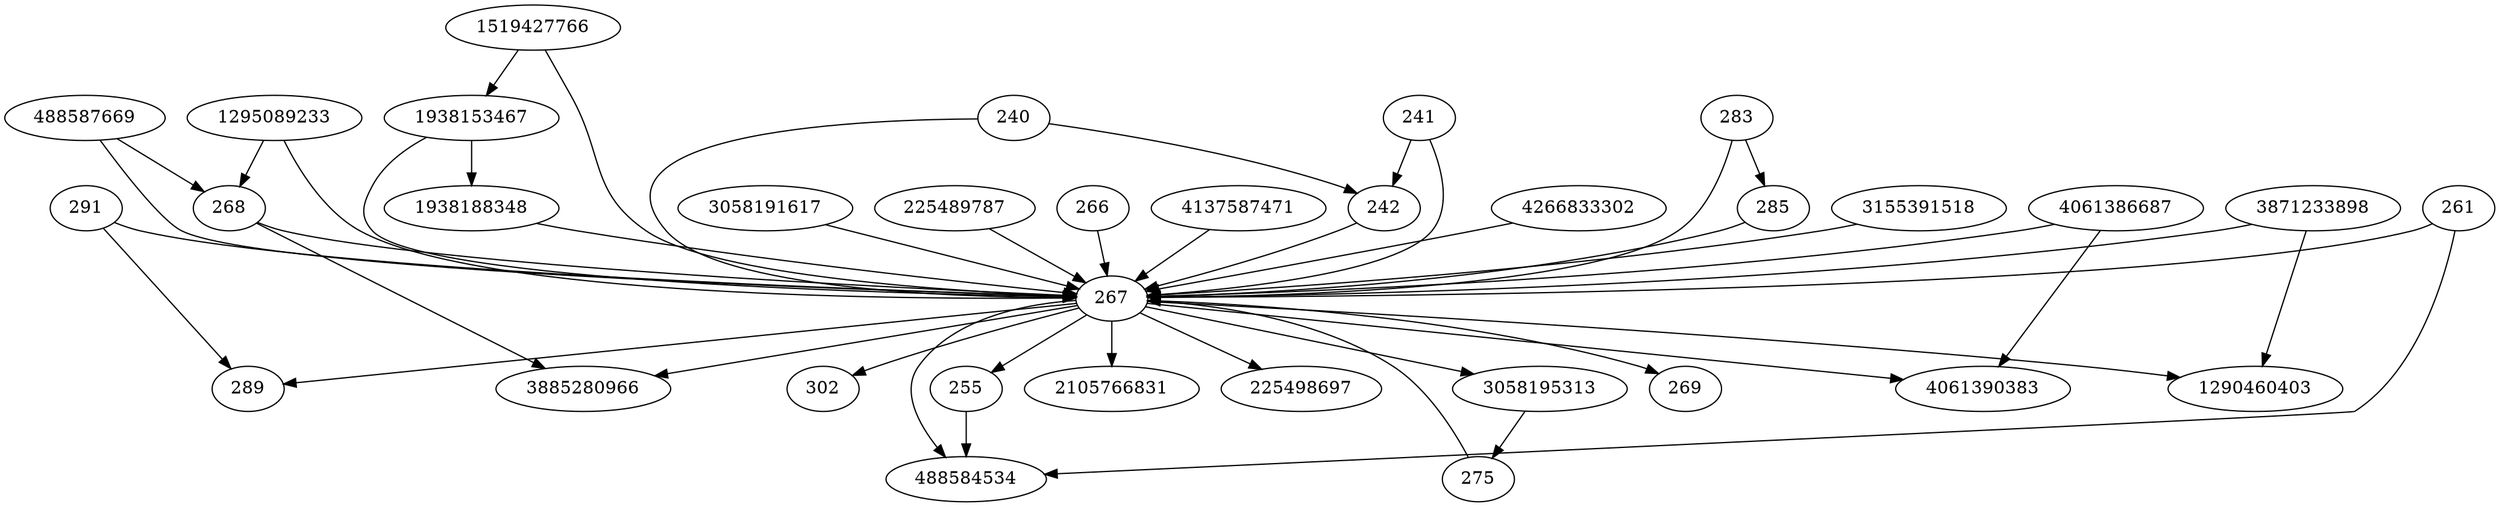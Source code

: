 strict digraph  {
3058191617;
225489787;
261;
266;
267;
268;
269;
4137587471;
275;
488587669;
4266833302;
283;
285;
3155391518;
289;
291;
302;
2105766831;
4061390383;
1519427766;
1938188348;
4061386687;
3885280966;
225498697;
1295089233;
488584534;
3871233898;
240;
241;
242;
3058195313;
1290460403;
1938153467;
255;
3058191617 -> 267;
225489787 -> 267;
261 -> 267;
261 -> 488584534;
266 -> 267;
267 -> 255;
267 -> 289;
267 -> 3058195313;
267 -> 302;
267 -> 488584534;
267 -> 2105766831;
267 -> 1290460403;
267 -> 4061390383;
267 -> 225498697;
267 -> 269;
267 -> 3885280966;
268 -> 267;
268 -> 3885280966;
4137587471 -> 267;
275 -> 267;
488587669 -> 267;
488587669 -> 268;
4266833302 -> 267;
283 -> 285;
283 -> 267;
285 -> 267;
3155391518 -> 267;
291 -> 289;
291 -> 267;
1519427766 -> 267;
1519427766 -> 1938153467;
1938188348 -> 267;
4061386687 -> 4061390383;
4061386687 -> 267;
1295089233 -> 267;
1295089233 -> 268;
3871233898 -> 267;
3871233898 -> 1290460403;
240 -> 242;
240 -> 267;
241 -> 242;
241 -> 267;
242 -> 267;
3058195313 -> 275;
1938153467 -> 267;
1938153467 -> 1938188348;
255 -> 488584534;
}
